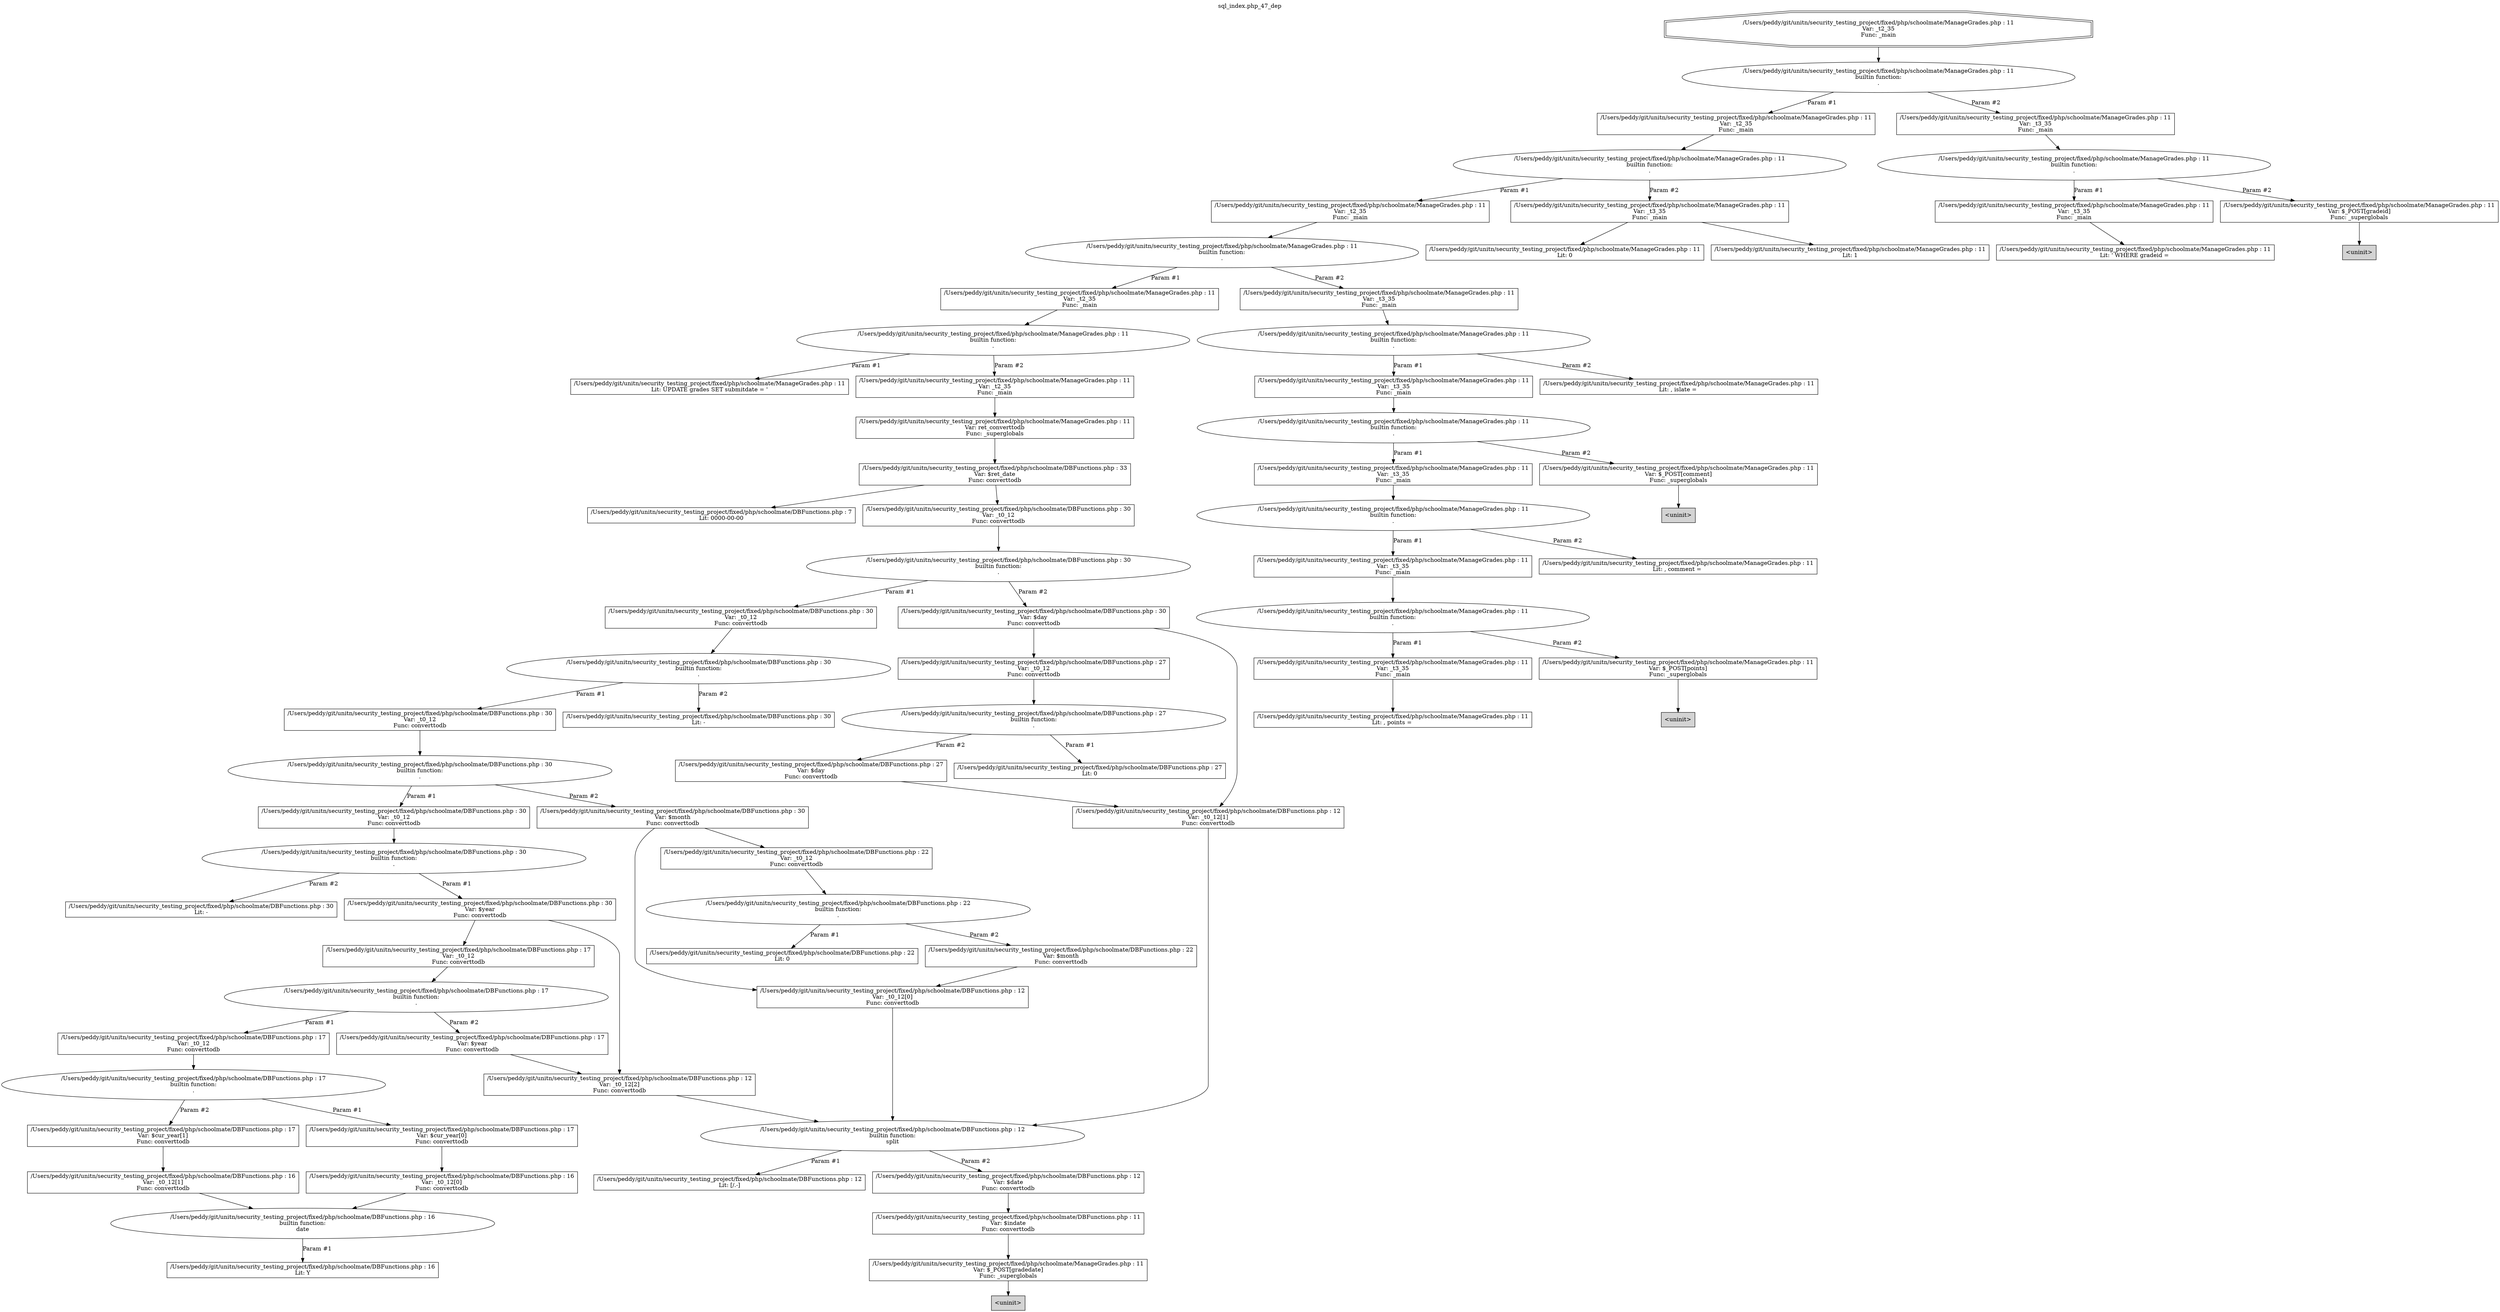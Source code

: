 digraph cfg {
  label="sql_index.php_47_dep";
  labelloc=t;
  n1 [shape=doubleoctagon, label="/Users/peddy/git/unitn/security_testing_project/fixed/php/schoolmate/ManageGrades.php : 11\nVar: _t2_35\nFunc: _main\n"];
  n2 [shape=ellipse, label="/Users/peddy/git/unitn/security_testing_project/fixed/php/schoolmate/ManageGrades.php : 11\nbuiltin function:\n.\n"];
  n3 [shape=box, label="/Users/peddy/git/unitn/security_testing_project/fixed/php/schoolmate/ManageGrades.php : 11\nVar: _t2_35\nFunc: _main\n"];
  n4 [shape=ellipse, label="/Users/peddy/git/unitn/security_testing_project/fixed/php/schoolmate/ManageGrades.php : 11\nbuiltin function:\n.\n"];
  n5 [shape=box, label="/Users/peddy/git/unitn/security_testing_project/fixed/php/schoolmate/ManageGrades.php : 11\nVar: _t2_35\nFunc: _main\n"];
  n6 [shape=ellipse, label="/Users/peddy/git/unitn/security_testing_project/fixed/php/schoolmate/ManageGrades.php : 11\nbuiltin function:\n.\n"];
  n7 [shape=box, label="/Users/peddy/git/unitn/security_testing_project/fixed/php/schoolmate/ManageGrades.php : 11\nVar: _t2_35\nFunc: _main\n"];
  n8 [shape=ellipse, label="/Users/peddy/git/unitn/security_testing_project/fixed/php/schoolmate/ManageGrades.php : 11\nbuiltin function:\n.\n"];
  n9 [shape=box, label="/Users/peddy/git/unitn/security_testing_project/fixed/php/schoolmate/ManageGrades.php : 11\nLit: UPDATE grades SET submitdate = '\n"];
  n10 [shape=box, label="/Users/peddy/git/unitn/security_testing_project/fixed/php/schoolmate/ManageGrades.php : 11\nVar: _t2_35\nFunc: _main\n"];
  n11 [shape=box, label="/Users/peddy/git/unitn/security_testing_project/fixed/php/schoolmate/ManageGrades.php : 11\nVar: ret_converttodb\nFunc: _superglobals\n"];
  n12 [shape=box, label="/Users/peddy/git/unitn/security_testing_project/fixed/php/schoolmate/DBFunctions.php : 33\nVar: $ret_date\nFunc: converttodb\n"];
  n13 [shape=box, label="/Users/peddy/git/unitn/security_testing_project/fixed/php/schoolmate/DBFunctions.php : 7\nLit: 0000-00-00\n"];
  n14 [shape=box, label="/Users/peddy/git/unitn/security_testing_project/fixed/php/schoolmate/DBFunctions.php : 30\nVar: _t0_12\nFunc: converttodb\n"];
  n15 [shape=ellipse, label="/Users/peddy/git/unitn/security_testing_project/fixed/php/schoolmate/DBFunctions.php : 30\nbuiltin function:\n.\n"];
  n16 [shape=box, label="/Users/peddy/git/unitn/security_testing_project/fixed/php/schoolmate/DBFunctions.php : 30\nVar: _t0_12\nFunc: converttodb\n"];
  n17 [shape=ellipse, label="/Users/peddy/git/unitn/security_testing_project/fixed/php/schoolmate/DBFunctions.php : 30\nbuiltin function:\n.\n"];
  n18 [shape=box, label="/Users/peddy/git/unitn/security_testing_project/fixed/php/schoolmate/DBFunctions.php : 30\nVar: _t0_12\nFunc: converttodb\n"];
  n19 [shape=ellipse, label="/Users/peddy/git/unitn/security_testing_project/fixed/php/schoolmate/DBFunctions.php : 30\nbuiltin function:\n.\n"];
  n20 [shape=box, label="/Users/peddy/git/unitn/security_testing_project/fixed/php/schoolmate/DBFunctions.php : 30\nVar: _t0_12\nFunc: converttodb\n"];
  n21 [shape=ellipse, label="/Users/peddy/git/unitn/security_testing_project/fixed/php/schoolmate/DBFunctions.php : 30\nbuiltin function:\n.\n"];
  n22 [shape=box, label="/Users/peddy/git/unitn/security_testing_project/fixed/php/schoolmate/DBFunctions.php : 30\nVar: $year\nFunc: converttodb\n"];
  n23 [shape=box, label="/Users/peddy/git/unitn/security_testing_project/fixed/php/schoolmate/DBFunctions.php : 12\nVar: _t0_12[2]\nFunc: converttodb\n"];
  n24 [shape=ellipse, label="/Users/peddy/git/unitn/security_testing_project/fixed/php/schoolmate/DBFunctions.php : 12\nbuiltin function:\nsplit\n"];
  n25 [shape=box, label="/Users/peddy/git/unitn/security_testing_project/fixed/php/schoolmate/DBFunctions.php : 12\nLit: [/.-]\n"];
  n26 [shape=box, label="/Users/peddy/git/unitn/security_testing_project/fixed/php/schoolmate/DBFunctions.php : 12\nVar: $date\nFunc: converttodb\n"];
  n27 [shape=box, label="/Users/peddy/git/unitn/security_testing_project/fixed/php/schoolmate/DBFunctions.php : 11\nVar: $indate\nFunc: converttodb\n"];
  n28 [shape=box, label="/Users/peddy/git/unitn/security_testing_project/fixed/php/schoolmate/ManageGrades.php : 11\nVar: $_POST[gradedate]\nFunc: _superglobals\n"];
  n29 [shape=box, label="<uninit>",style=filled];
  n30 [shape=box, label="/Users/peddy/git/unitn/security_testing_project/fixed/php/schoolmate/DBFunctions.php : 17\nVar: _t0_12\nFunc: converttodb\n"];
  n31 [shape=ellipse, label="/Users/peddy/git/unitn/security_testing_project/fixed/php/schoolmate/DBFunctions.php : 17\nbuiltin function:\n.\n"];
  n32 [shape=box, label="/Users/peddy/git/unitn/security_testing_project/fixed/php/schoolmate/DBFunctions.php : 17\nVar: _t0_12\nFunc: converttodb\n"];
  n33 [shape=ellipse, label="/Users/peddy/git/unitn/security_testing_project/fixed/php/schoolmate/DBFunctions.php : 17\nbuiltin function:\n.\n"];
  n34 [shape=box, label="/Users/peddy/git/unitn/security_testing_project/fixed/php/schoolmate/DBFunctions.php : 17\nVar: $cur_year[0]\nFunc: converttodb\n"];
  n35 [shape=box, label="/Users/peddy/git/unitn/security_testing_project/fixed/php/schoolmate/DBFunctions.php : 16\nVar: _t0_12[0]\nFunc: converttodb\n"];
  n36 [shape=ellipse, label="/Users/peddy/git/unitn/security_testing_project/fixed/php/schoolmate/DBFunctions.php : 16\nbuiltin function:\ndate\n"];
  n37 [shape=box, label="/Users/peddy/git/unitn/security_testing_project/fixed/php/schoolmate/DBFunctions.php : 16\nLit: Y\n"];
  n38 [shape=box, label="/Users/peddy/git/unitn/security_testing_project/fixed/php/schoolmate/DBFunctions.php : 17\nVar: $cur_year[1]\nFunc: converttodb\n"];
  n39 [shape=box, label="/Users/peddy/git/unitn/security_testing_project/fixed/php/schoolmate/DBFunctions.php : 16\nVar: _t0_12[1]\nFunc: converttodb\n"];
  n40 [shape=box, label="/Users/peddy/git/unitn/security_testing_project/fixed/php/schoolmate/DBFunctions.php : 17\nVar: $year\nFunc: converttodb\n"];
  n41 [shape=box, label="/Users/peddy/git/unitn/security_testing_project/fixed/php/schoolmate/DBFunctions.php : 30\nLit: -\n"];
  n42 [shape=box, label="/Users/peddy/git/unitn/security_testing_project/fixed/php/schoolmate/DBFunctions.php : 30\nVar: $month\nFunc: converttodb\n"];
  n43 [shape=box, label="/Users/peddy/git/unitn/security_testing_project/fixed/php/schoolmate/DBFunctions.php : 22\nVar: _t0_12\nFunc: converttodb\n"];
  n44 [shape=ellipse, label="/Users/peddy/git/unitn/security_testing_project/fixed/php/schoolmate/DBFunctions.php : 22\nbuiltin function:\n.\n"];
  n45 [shape=box, label="/Users/peddy/git/unitn/security_testing_project/fixed/php/schoolmate/DBFunctions.php : 22\nLit: 0\n"];
  n46 [shape=box, label="/Users/peddy/git/unitn/security_testing_project/fixed/php/schoolmate/DBFunctions.php : 22\nVar: $month\nFunc: converttodb\n"];
  n47 [shape=box, label="/Users/peddy/git/unitn/security_testing_project/fixed/php/schoolmate/DBFunctions.php : 12\nVar: _t0_12[0]\nFunc: converttodb\n"];
  n48 [shape=box, label="/Users/peddy/git/unitn/security_testing_project/fixed/php/schoolmate/DBFunctions.php : 30\nLit: -\n"];
  n49 [shape=box, label="/Users/peddy/git/unitn/security_testing_project/fixed/php/schoolmate/DBFunctions.php : 30\nVar: $day\nFunc: converttodb\n"];
  n50 [shape=box, label="/Users/peddy/git/unitn/security_testing_project/fixed/php/schoolmate/DBFunctions.php : 12\nVar: _t0_12[1]\nFunc: converttodb\n"];
  n51 [shape=box, label="/Users/peddy/git/unitn/security_testing_project/fixed/php/schoolmate/DBFunctions.php : 27\nVar: _t0_12\nFunc: converttodb\n"];
  n52 [shape=ellipse, label="/Users/peddy/git/unitn/security_testing_project/fixed/php/schoolmate/DBFunctions.php : 27\nbuiltin function:\n.\n"];
  n53 [shape=box, label="/Users/peddy/git/unitn/security_testing_project/fixed/php/schoolmate/DBFunctions.php : 27\nLit: 0\n"];
  n54 [shape=box, label="/Users/peddy/git/unitn/security_testing_project/fixed/php/schoolmate/DBFunctions.php : 27\nVar: $day\nFunc: converttodb\n"];
  n55 [shape=box, label="/Users/peddy/git/unitn/security_testing_project/fixed/php/schoolmate/ManageGrades.php : 11\nVar: _t3_35\nFunc: _main\n"];
  n56 [shape=ellipse, label="/Users/peddy/git/unitn/security_testing_project/fixed/php/schoolmate/ManageGrades.php : 11\nbuiltin function:\n.\n"];
  n57 [shape=box, label="/Users/peddy/git/unitn/security_testing_project/fixed/php/schoolmate/ManageGrades.php : 11\nVar: _t3_35\nFunc: _main\n"];
  n58 [shape=ellipse, label="/Users/peddy/git/unitn/security_testing_project/fixed/php/schoolmate/ManageGrades.php : 11\nbuiltin function:\n.\n"];
  n59 [shape=box, label="/Users/peddy/git/unitn/security_testing_project/fixed/php/schoolmate/ManageGrades.php : 11\nVar: _t3_35\nFunc: _main\n"];
  n60 [shape=ellipse, label="/Users/peddy/git/unitn/security_testing_project/fixed/php/schoolmate/ManageGrades.php : 11\nbuiltin function:\n.\n"];
  n61 [shape=box, label="/Users/peddy/git/unitn/security_testing_project/fixed/php/schoolmate/ManageGrades.php : 11\nVar: _t3_35\nFunc: _main\n"];
  n62 [shape=ellipse, label="/Users/peddy/git/unitn/security_testing_project/fixed/php/schoolmate/ManageGrades.php : 11\nbuiltin function:\n.\n"];
  n63 [shape=box, label="/Users/peddy/git/unitn/security_testing_project/fixed/php/schoolmate/ManageGrades.php : 11\nVar: _t3_35\nFunc: _main\n"];
  n64 [shape=box, label="/Users/peddy/git/unitn/security_testing_project/fixed/php/schoolmate/ManageGrades.php : 11\nLit: , points = \n"];
  n65 [shape=box, label="/Users/peddy/git/unitn/security_testing_project/fixed/php/schoolmate/ManageGrades.php : 11\nVar: $_POST[points]\nFunc: _superglobals\n"];
  n66 [shape=box, label="<uninit>",style=filled];
  n67 [shape=box, label="/Users/peddy/git/unitn/security_testing_project/fixed/php/schoolmate/ManageGrades.php : 11\nLit: , comment = \n"];
  n68 [shape=box, label="/Users/peddy/git/unitn/security_testing_project/fixed/php/schoolmate/ManageGrades.php : 11\nVar: $_POST[comment]\nFunc: _superglobals\n"];
  n69 [shape=box, label="<uninit>",style=filled];
  n70 [shape=box, label="/Users/peddy/git/unitn/security_testing_project/fixed/php/schoolmate/ManageGrades.php : 11\nLit: , islate = \n"];
  n71 [shape=box, label="/Users/peddy/git/unitn/security_testing_project/fixed/php/schoolmate/ManageGrades.php : 11\nVar: _t3_35\nFunc: _main\n"];
  n72 [shape=box, label="/Users/peddy/git/unitn/security_testing_project/fixed/php/schoolmate/ManageGrades.php : 11\nLit: 0\n"];
  n73 [shape=box, label="/Users/peddy/git/unitn/security_testing_project/fixed/php/schoolmate/ManageGrades.php : 11\nLit: 1\n"];
  n74 [shape=box, label="/Users/peddy/git/unitn/security_testing_project/fixed/php/schoolmate/ManageGrades.php : 11\nVar: _t3_35\nFunc: _main\n"];
  n75 [shape=ellipse, label="/Users/peddy/git/unitn/security_testing_project/fixed/php/schoolmate/ManageGrades.php : 11\nbuiltin function:\n.\n"];
  n76 [shape=box, label="/Users/peddy/git/unitn/security_testing_project/fixed/php/schoolmate/ManageGrades.php : 11\nVar: _t3_35\nFunc: _main\n"];
  n77 [shape=box, label="/Users/peddy/git/unitn/security_testing_project/fixed/php/schoolmate/ManageGrades.php : 11\nLit: ' WHERE gradeid = \n"];
  n78 [shape=box, label="/Users/peddy/git/unitn/security_testing_project/fixed/php/schoolmate/ManageGrades.php : 11\nVar: $_POST[gradeid]\nFunc: _superglobals\n"];
  n79 [shape=box, label="<uninit>",style=filled];
  n1 -> n2;
  n3 -> n4;
  n5 -> n6;
  n7 -> n8;
  n8 -> n9[label="Param #1"];
  n8 -> n10[label="Param #2"];
  n12 -> n13;
  n12 -> n14;
  n14 -> n15;
  n16 -> n17;
  n18 -> n19;
  n20 -> n21;
  n23 -> n24;
  n24 -> n25[label="Param #1"];
  n24 -> n26[label="Param #2"];
  n28 -> n29;
  n27 -> n28;
  n26 -> n27;
  n22 -> n23;
  n22 -> n30;
  n30 -> n31;
  n32 -> n33;
  n35 -> n36;
  n36 -> n37[label="Param #1"];
  n34 -> n35;
  n33 -> n34[label="Param #1"];
  n33 -> n38[label="Param #2"];
  n39 -> n36;
  n38 -> n39;
  n31 -> n32[label="Param #1"];
  n31 -> n40[label="Param #2"];
  n40 -> n23;
  n21 -> n22[label="Param #1"];
  n21 -> n41[label="Param #2"];
  n19 -> n20[label="Param #1"];
  n19 -> n42[label="Param #2"];
  n43 -> n44;
  n44 -> n45[label="Param #1"];
  n44 -> n46[label="Param #2"];
  n47 -> n24;
  n46 -> n47;
  n42 -> n43;
  n42 -> n47;
  n17 -> n18[label="Param #1"];
  n17 -> n48[label="Param #2"];
  n15 -> n16[label="Param #1"];
  n15 -> n49[label="Param #2"];
  n50 -> n24;
  n49 -> n50;
  n49 -> n51;
  n51 -> n52;
  n52 -> n53[label="Param #1"];
  n52 -> n54[label="Param #2"];
  n54 -> n50;
  n11 -> n12;
  n10 -> n11;
  n6 -> n7[label="Param #1"];
  n6 -> n55[label="Param #2"];
  n55 -> n56;
  n57 -> n58;
  n59 -> n60;
  n61 -> n62;
  n63 -> n64;
  n62 -> n63[label="Param #1"];
  n62 -> n65[label="Param #2"];
  n65 -> n66;
  n60 -> n61[label="Param #1"];
  n60 -> n67[label="Param #2"];
  n58 -> n59[label="Param #1"];
  n58 -> n68[label="Param #2"];
  n68 -> n69;
  n56 -> n57[label="Param #1"];
  n56 -> n70[label="Param #2"];
  n4 -> n5[label="Param #1"];
  n4 -> n71[label="Param #2"];
  n71 -> n72;
  n71 -> n73;
  n2 -> n3[label="Param #1"];
  n2 -> n74[label="Param #2"];
  n74 -> n75;
  n76 -> n77;
  n75 -> n76[label="Param #1"];
  n75 -> n78[label="Param #2"];
  n78 -> n79;
}
